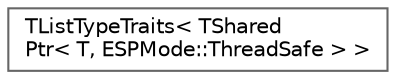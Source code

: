 digraph "Graphical Class Hierarchy"
{
 // INTERACTIVE_SVG=YES
 // LATEX_PDF_SIZE
  bgcolor="transparent";
  edge [fontname=Helvetica,fontsize=10,labelfontname=Helvetica,labelfontsize=10];
  node [fontname=Helvetica,fontsize=10,shape=box,height=0.2,width=0.4];
  rankdir="LR";
  Node0 [id="Node000000",label="TListTypeTraits\< TShared\lPtr\< T, ESPMode::ThreadSafe \> \>",height=0.2,width=0.4,color="grey40", fillcolor="white", style="filled",URL="$d6/d50/structTListTypeTraits_3_01TSharedPtr_3_01T_00_01ESPMode_1_1ThreadSafe_01_4_01_4.html",tooltip=" "];
}
